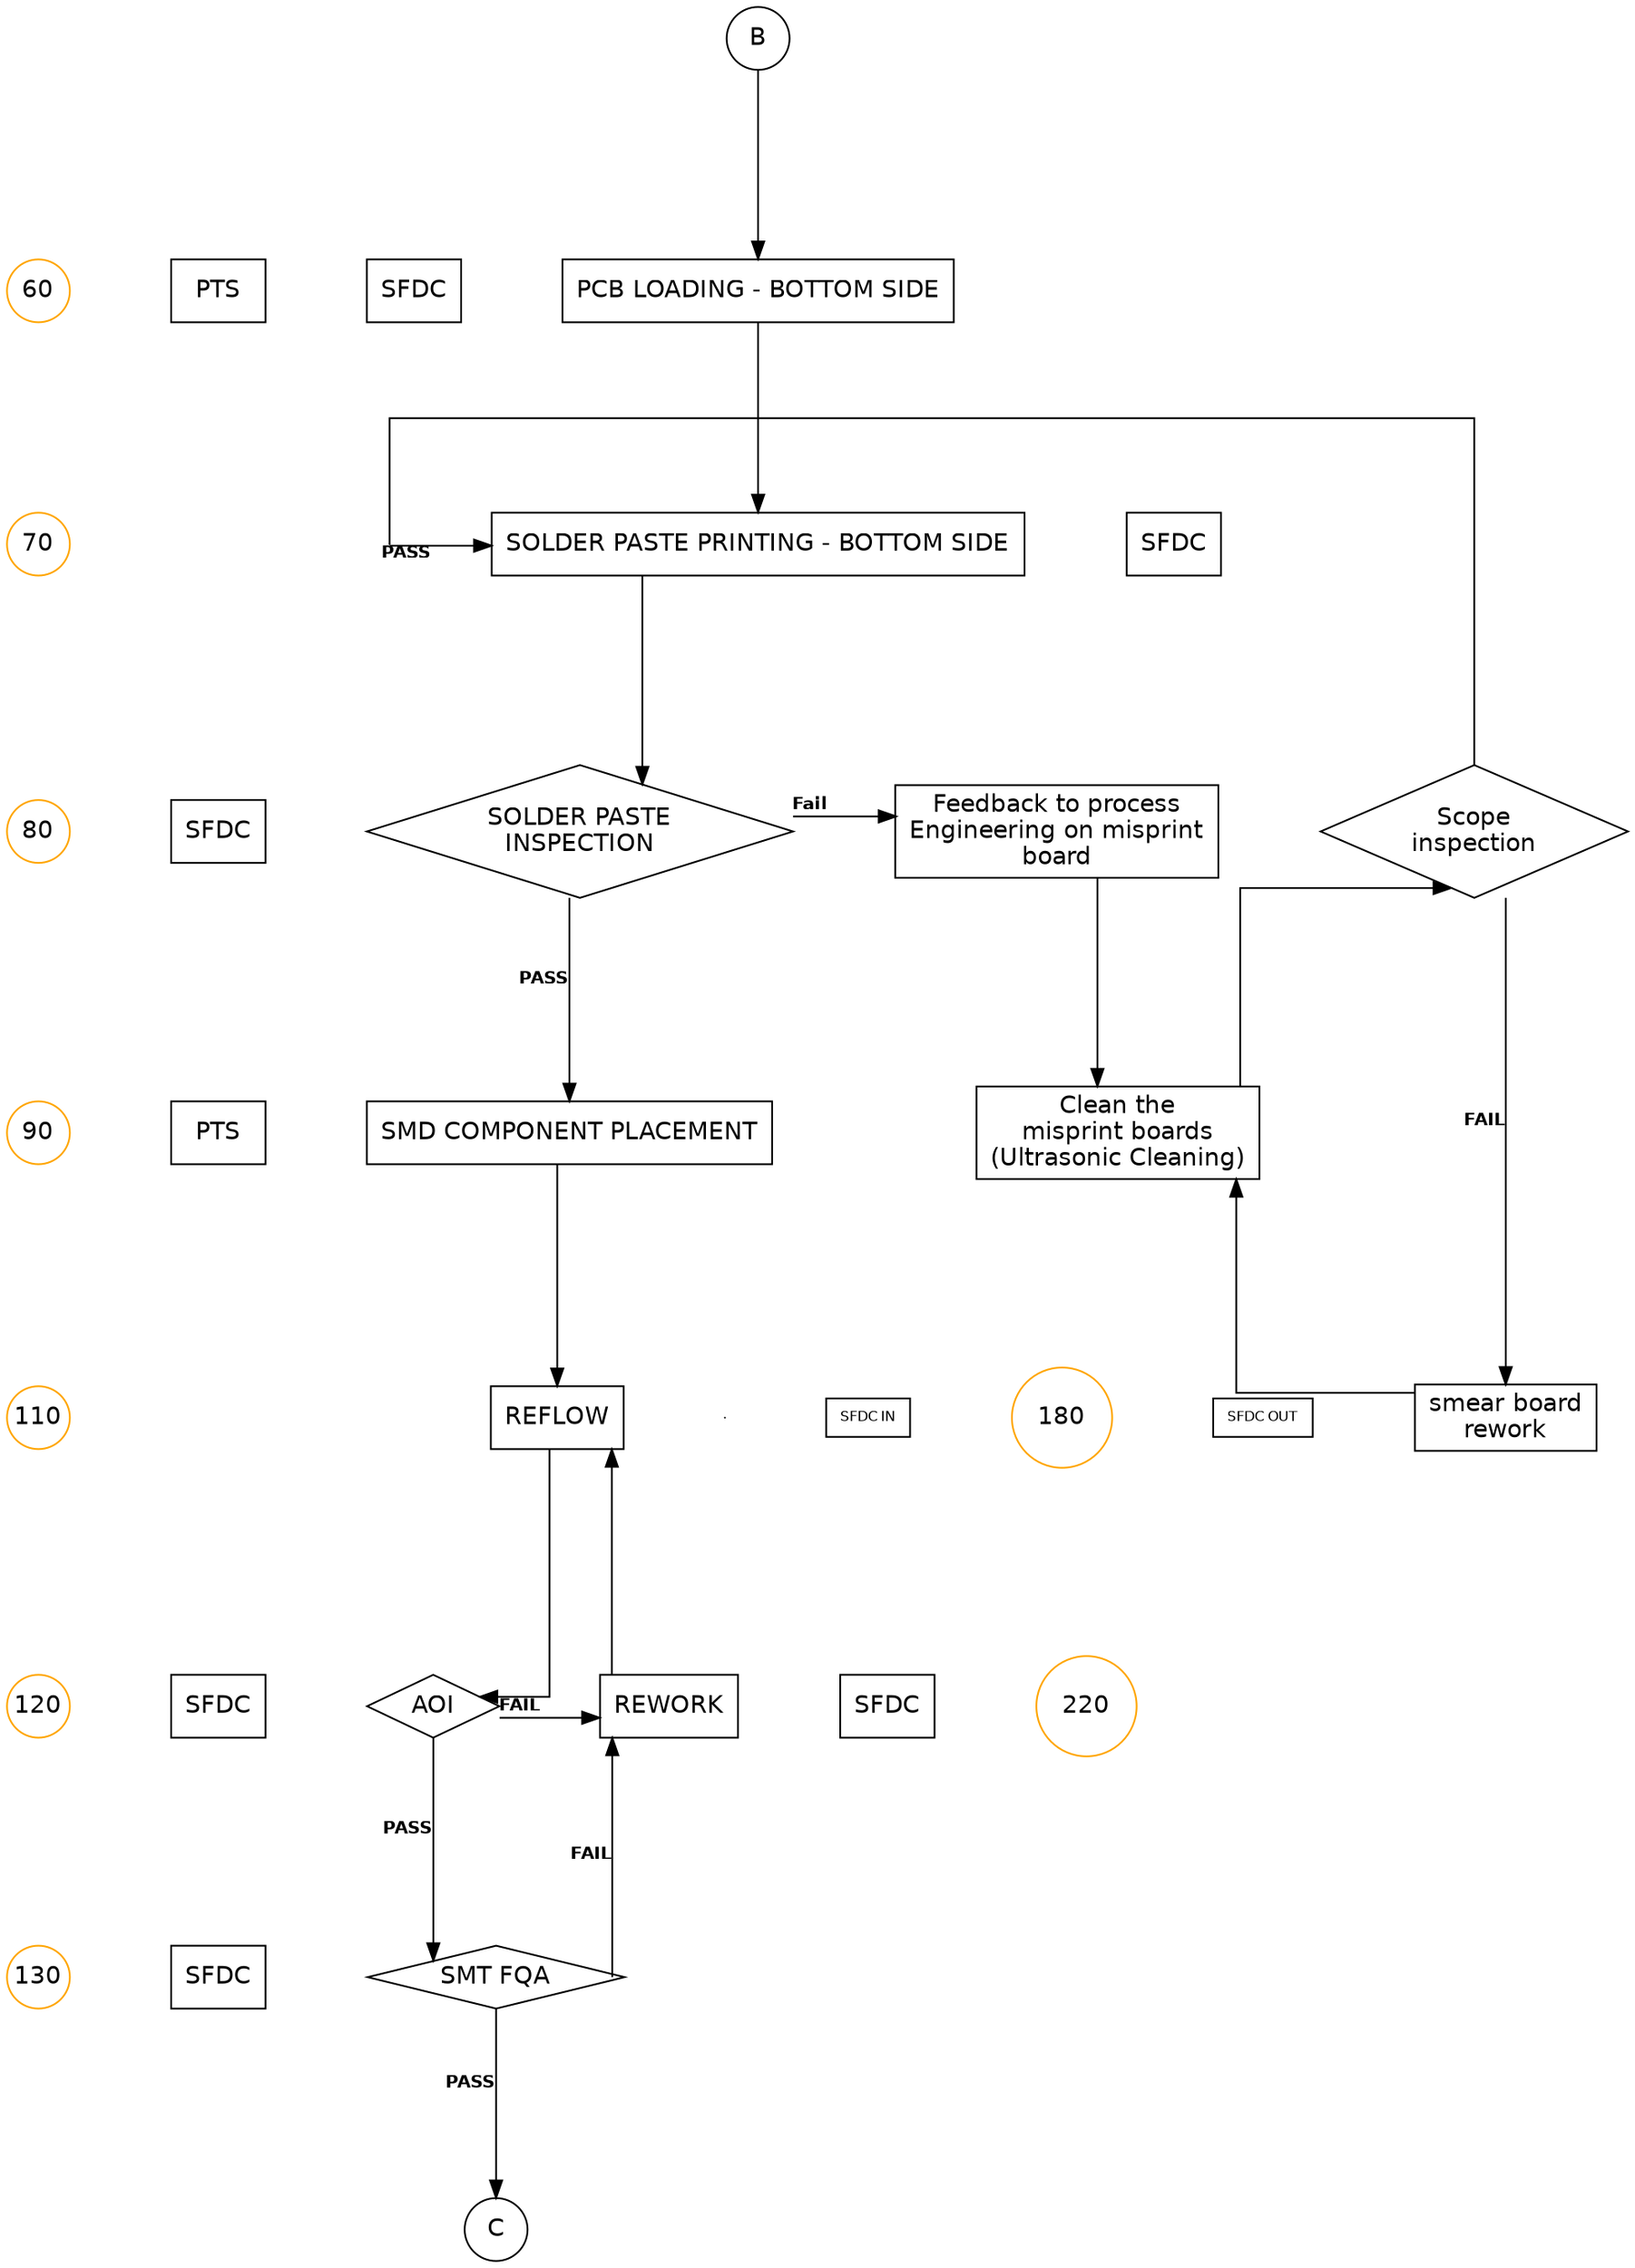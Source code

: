 digraph flowchart {
    // --- Graph Attributes ---
    rankdir="TB";
    splines=ortho;
    nodesep=0.8;
    ranksep=1.5; // Increased vertical space
    edge [fontname="Helvetica", fontsize=10];
    node [fontname="Helvetica"];

    // --- Node Definitions ---
    // Subgraph for the numbered circles on the left
    subgraph numbers {
        node [shape=circle, color=orange, fontcolor=black, style="", fixedsize=true, width=0.5];
        edge [style=invis];
        n60; n70; n80; n90; n110; n120; n130;
        n60 [label="60"]; n70 [label="70"]; n80 [label="80"];
        n90 [label="90"]; n110 [label="110"]; n120 [label="120"]; n130 [label="130"];
        n60 -> n70 -> n80 -> n90 -> n110 -> n120 -> n130;
    }

    // Main process nodes
    node [shape=box];
    B [shape=circle];
    pcb_loading [label="PCB LOADING - BOTTOM SIDE"];
    solder_printing [label="SOLDER PASTE PRINTING - BOTTOM SIDE"];
    solder_inspection [label="SOLDER PASTE\nINSPECTION", shape=diamond];
    smd_placement [label="SMD COMPONENT PLACEMENT"];
    reflow [label="REFLOW"];
    aoi [label="AOI", shape=diamond];
    smt_fqa [label="SMT FQA", shape=diamond];
    rework [label="REWORK"];
    C [shape=circle];

    // Feedback loop nodes
    feedback [label="Feedback to process\nEngineering on misprint\nboard"];
    clean [label="Clean the\nmisprint boards\n(Ultrasonic Cleaning)"];
    scope_inspection [label="Scope\ninspection", shape=diamond];
    smear_rework [label="smear board\nrework"];
    
    // Standalone info nodes & numbers from image
    node [shape=record];
    pts1 [label="PTS"]; sfdc1 [label="SFDC"];
    sfdc2 [label="SFDC"];
    // Minimized SFDC nodes
    sfdc_in [label="SFDC IN", shape=box, width=0.6, height=0.3, fontsize=8]; 
    sfdc_out [label="SFDC OUT", shape=box, width=0.7, height=0.3, fontsize=8];
    n180 [label="180", shape=circle, color=orange];
    sfdc_pass_box [label="SFDC"];
    pts2 [label="PTS"];
    sfdc3 [label="SFDC"];
    sfdc_rework [label="SFDC"]; n220 [label="220", shape=circle, color=orange];
    sfdc_fqa [label="SFDC"];

    // Invisible nodes for routing
    node [shape=point, width=0, height=0];
    pass_route;
    dummy_under_clean; // New node for vertical alignment

    // --- Edge Definitions ---
    B -> pcb_loading;
    pcb_loading -> solder_printing;
    solder_printing -> solder_inspection;
    solder_inspection:s -> smd_placement [xlabel=<<B>PASS</B>>];
    smd_placement -> reflow;
    reflow -> aoi;
    aoi:s -> smt_fqa [xlabel=<<B>PASS</B>>];
    smt_fqa:s -> C [xlabel=<<B>PASS</B>>];
    rework -> reflow;

    // Rework and feedback loops
    solder_inspection:e -> feedback:w [xlabel=<<B>Fail </B>>];
    feedback -> clean;
    clean -> scope_inspection;
    scope_inspection:n -> pass_route [dir=none];
    pass_route -> solder_printing [xlabel=<<B>PASS</B>>];
    scope_inspection:s -> smear_rework:n [xlabel=<<B>FAIL</B>>];
    smear_rework -> clean;
    aoi:e -> rework [xlabel=<<B>FAIL</B>>];
    smt_fqa:e -> rework [xlabel=<<B>FAIL</B>>];
    
    // Invisible edge to position the 180 group under the clean node
    clean -> dummy_under_clean [style=invis];

    // --- Layout and Ranking ---
    { rank=same; n60; pts1; sfdc1; pcb_loading; }
    { rank=same; n70; solder_printing; pass_route; sfdc_pass_box; }
    { rank=same; n80; sfdc2; solder_inspection; feedback; scope_inspection; }
    { rank=same; n90; pts2; smd_placement; clean; }
    // New rank for the 180 group, placed under the clean node
    { rank=same; dummy_under_clean; sfdc_in; n180; sfdc_out; }
    { rank=same; n110; reflow; smear_rework; }
    { rank=same; n120; sfdc3; aoi; rework; sfdc_rework; n220; }
    { rank=same; n130; sfdc_fqa; smt_fqa; }
    { rank=same; C; }

    // --- Invisible Edges for Horizontal Ordering ---
    n60 -> pts1 -> sfdc1 -> pcb_loading [style=invis];
    n80 -> sfdc2 -> solder_inspection -> feedback -> scope_inspection [style=invis];
    n90 -> pts2 -> smd_placement [style=invis];
    // Position the 180 group horizontally
    dummy_under_clean -> sfdc_in -> n180 -> sfdc_out [style=invis];
    n120 -> sfdc3 -> aoi [style=invis];
    n130 -> sfdc_fqa -> smt_fqa [style=invis];
    pass_route -> sfdc_pass_box [style=invis];
}
